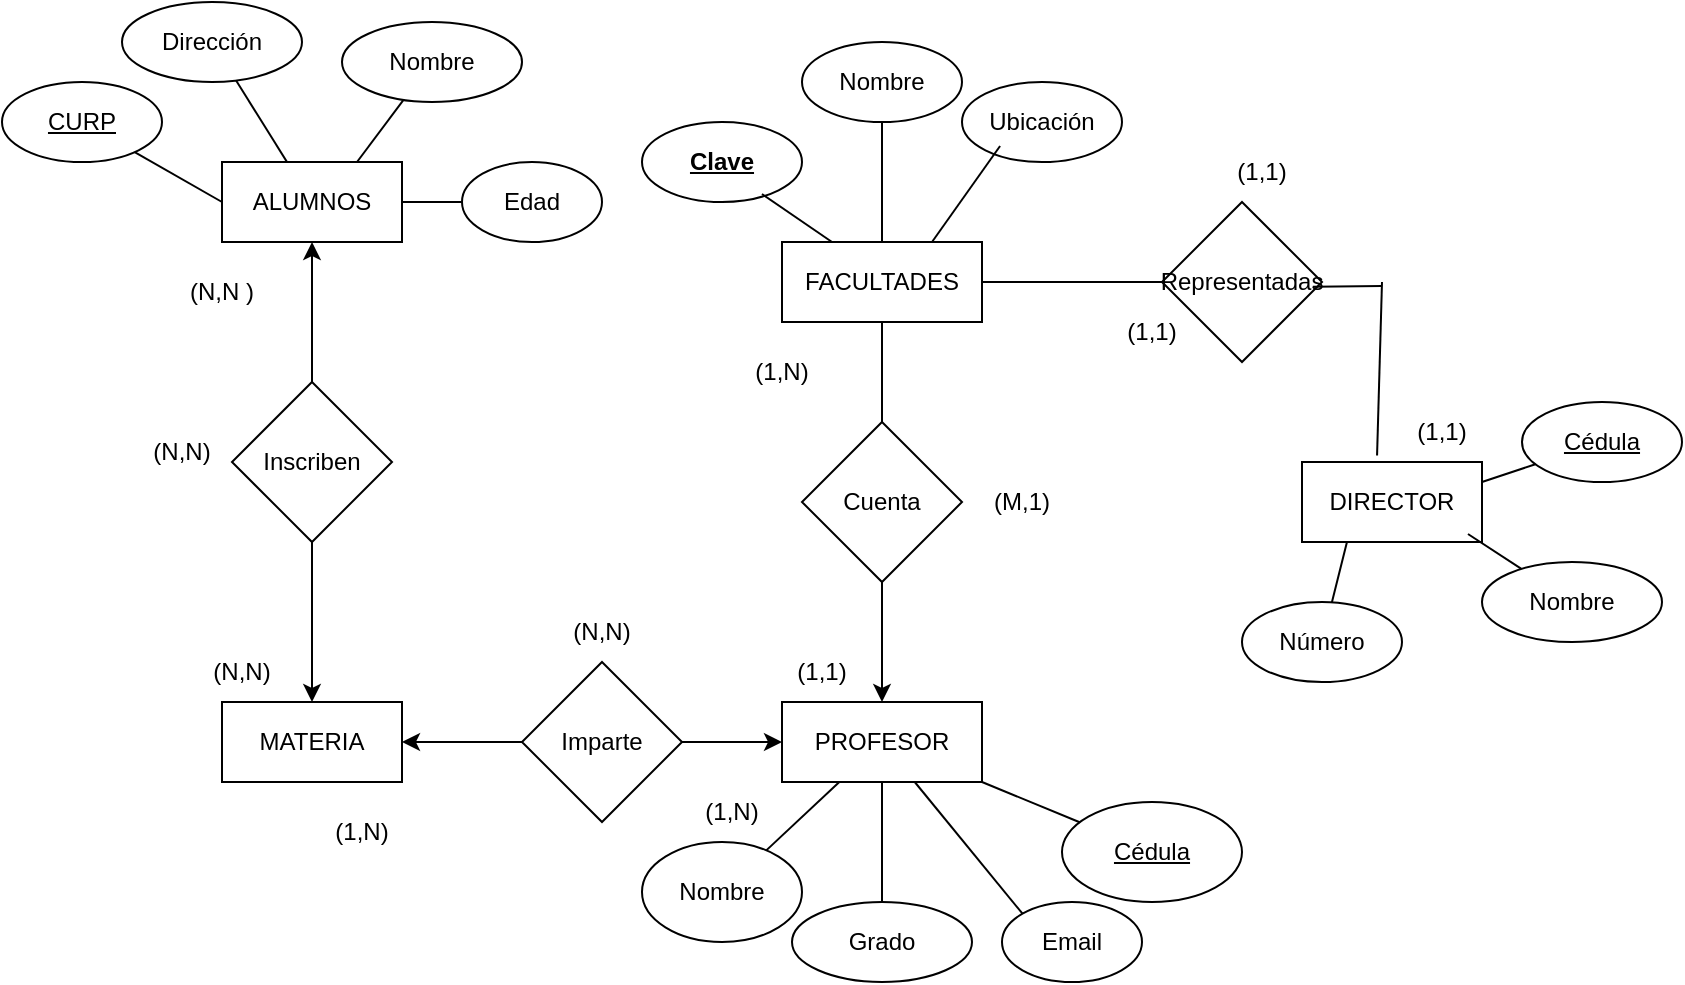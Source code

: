 <mxfile version="21.4.0" type="device">
  <diagram name="Página-1" id="jIxYmsp-MKBtT6vcIS2r">
    <mxGraphModel dx="1862" dy="541" grid="1" gridSize="10" guides="1" tooltips="1" connect="1" arrows="1" fold="1" page="1" pageScale="1" pageWidth="827" pageHeight="1169" math="0" shadow="0">
      <root>
        <mxCell id="0" />
        <mxCell id="1" parent="0" />
        <mxCell id="tVJ_Kvypj_OaXkxYkFTW-1" value="FACULTADES" style="rounded=0;whiteSpace=wrap;html=1;" vertex="1" parent="1">
          <mxGeometry x="350" y="210" width="100" height="40" as="geometry" />
        </mxCell>
        <mxCell id="tVJ_Kvypj_OaXkxYkFTW-2" value="DIRECTOR" style="rounded=0;whiteSpace=wrap;html=1;" vertex="1" parent="1">
          <mxGeometry x="610" y="320" width="90" height="40" as="geometry" />
        </mxCell>
        <mxCell id="tVJ_Kvypj_OaXkxYkFTW-3" value="Representadas" style="rhombus;whiteSpace=wrap;html=1;" vertex="1" parent="1">
          <mxGeometry x="540" y="190" width="80" height="80" as="geometry" />
        </mxCell>
        <mxCell id="tVJ_Kvypj_OaXkxYkFTW-7" value="MATERIA" style="rounded=0;whiteSpace=wrap;html=1;" vertex="1" parent="1">
          <mxGeometry x="70" y="440" width="90" height="40" as="geometry" />
        </mxCell>
        <mxCell id="tVJ_Kvypj_OaXkxYkFTW-8" value="PROFESOR" style="rounded=0;whiteSpace=wrap;html=1;" vertex="1" parent="1">
          <mxGeometry x="350" y="440" width="100" height="40" as="geometry" />
        </mxCell>
        <mxCell id="tVJ_Kvypj_OaXkxYkFTW-9" value="ALUMNOS" style="rounded=0;whiteSpace=wrap;html=1;" vertex="1" parent="1">
          <mxGeometry x="70" y="170" width="90" height="40" as="geometry" />
        </mxCell>
        <mxCell id="tVJ_Kvypj_OaXkxYkFTW-10" value="&lt;u&gt;&lt;b&gt;Clave&lt;/b&gt;&lt;/u&gt;" style="ellipse;whiteSpace=wrap;html=1;" vertex="1" parent="1">
          <mxGeometry x="280" y="150" width="80" height="40" as="geometry" />
        </mxCell>
        <mxCell id="tVJ_Kvypj_OaXkxYkFTW-11" value="Nombre" style="ellipse;whiteSpace=wrap;html=1;" vertex="1" parent="1">
          <mxGeometry x="360" y="110" width="80" height="40" as="geometry" />
        </mxCell>
        <mxCell id="tVJ_Kvypj_OaXkxYkFTW-12" value="Ubicación" style="ellipse;whiteSpace=wrap;html=1;" vertex="1" parent="1">
          <mxGeometry x="440" y="130" width="80" height="40" as="geometry" />
        </mxCell>
        <mxCell id="tVJ_Kvypj_OaXkxYkFTW-16" value="" style="endArrow=none;html=1;rounded=0;exitX=0.75;exitY=0.9;exitDx=0;exitDy=0;exitPerimeter=0;entryX=0.25;entryY=0;entryDx=0;entryDy=0;" edge="1" parent="1" source="tVJ_Kvypj_OaXkxYkFTW-10" target="tVJ_Kvypj_OaXkxYkFTW-1">
          <mxGeometry width="50" height="50" relative="1" as="geometry">
            <mxPoint x="390" y="270" as="sourcePoint" />
            <mxPoint x="440" y="220" as="targetPoint" />
          </mxGeometry>
        </mxCell>
        <mxCell id="tVJ_Kvypj_OaXkxYkFTW-17" value="" style="endArrow=none;html=1;rounded=0;exitX=0.5;exitY=0;exitDx=0;exitDy=0;" edge="1" parent="1" source="tVJ_Kvypj_OaXkxYkFTW-1" target="tVJ_Kvypj_OaXkxYkFTW-11">
          <mxGeometry width="50" height="50" relative="1" as="geometry">
            <mxPoint x="390" y="270" as="sourcePoint" />
            <mxPoint x="440" y="220" as="targetPoint" />
          </mxGeometry>
        </mxCell>
        <mxCell id="tVJ_Kvypj_OaXkxYkFTW-18" value="" style="endArrow=none;html=1;rounded=0;entryX=0.238;entryY=0.8;entryDx=0;entryDy=0;entryPerimeter=0;exitX=0.75;exitY=0;exitDx=0;exitDy=0;" edge="1" parent="1" source="tVJ_Kvypj_OaXkxYkFTW-1" target="tVJ_Kvypj_OaXkxYkFTW-12">
          <mxGeometry width="50" height="50" relative="1" as="geometry">
            <mxPoint x="420" y="220" as="sourcePoint" />
            <mxPoint x="440" y="220" as="targetPoint" />
          </mxGeometry>
        </mxCell>
        <mxCell id="tVJ_Kvypj_OaXkxYkFTW-19" value="&lt;u&gt;Cédula&lt;/u&gt;" style="ellipse;whiteSpace=wrap;html=1;" vertex="1" parent="1">
          <mxGeometry x="720" y="290" width="80" height="40" as="geometry" />
        </mxCell>
        <mxCell id="tVJ_Kvypj_OaXkxYkFTW-20" value="Nombre" style="ellipse;whiteSpace=wrap;html=1;" vertex="1" parent="1">
          <mxGeometry x="700" y="370" width="90" height="40" as="geometry" />
        </mxCell>
        <mxCell id="tVJ_Kvypj_OaXkxYkFTW-21" value="Número" style="ellipse;whiteSpace=wrap;html=1;" vertex="1" parent="1">
          <mxGeometry x="580" y="390" width="80" height="40" as="geometry" />
        </mxCell>
        <mxCell id="tVJ_Kvypj_OaXkxYkFTW-22" value="" style="endArrow=none;html=1;rounded=0;entryX=1;entryY=0.25;entryDx=0;entryDy=0;" edge="1" parent="1" source="tVJ_Kvypj_OaXkxYkFTW-19" target="tVJ_Kvypj_OaXkxYkFTW-2">
          <mxGeometry width="50" height="50" relative="1" as="geometry">
            <mxPoint x="390" y="270" as="sourcePoint" />
            <mxPoint x="440" y="220" as="targetPoint" />
          </mxGeometry>
        </mxCell>
        <mxCell id="tVJ_Kvypj_OaXkxYkFTW-23" value="" style="endArrow=none;html=1;rounded=0;entryX=0.922;entryY=0.9;entryDx=0;entryDy=0;entryPerimeter=0;" edge="1" parent="1" source="tVJ_Kvypj_OaXkxYkFTW-20" target="tVJ_Kvypj_OaXkxYkFTW-2">
          <mxGeometry width="50" height="50" relative="1" as="geometry">
            <mxPoint x="390" y="270" as="sourcePoint" />
            <mxPoint x="440" y="220" as="targetPoint" />
          </mxGeometry>
        </mxCell>
        <mxCell id="tVJ_Kvypj_OaXkxYkFTW-24" value="" style="endArrow=none;html=1;rounded=0;entryX=0.25;entryY=1;entryDx=0;entryDy=0;" edge="1" parent="1" source="tVJ_Kvypj_OaXkxYkFTW-21" target="tVJ_Kvypj_OaXkxYkFTW-2">
          <mxGeometry width="50" height="50" relative="1" as="geometry">
            <mxPoint x="390" y="270" as="sourcePoint" />
            <mxPoint x="440" y="220" as="targetPoint" />
          </mxGeometry>
        </mxCell>
        <mxCell id="tVJ_Kvypj_OaXkxYkFTW-25" value="Dirección" style="ellipse;whiteSpace=wrap;html=1;" vertex="1" parent="1">
          <mxGeometry x="20" y="90" width="90" height="40" as="geometry" />
        </mxCell>
        <mxCell id="tVJ_Kvypj_OaXkxYkFTW-26" value="Nombre" style="ellipse;whiteSpace=wrap;html=1;" vertex="1" parent="1">
          <mxGeometry x="130" y="100" width="90" height="40" as="geometry" />
        </mxCell>
        <mxCell id="tVJ_Kvypj_OaXkxYkFTW-27" value="&lt;u&gt;CURP&lt;/u&gt;" style="ellipse;whiteSpace=wrap;html=1;" vertex="1" parent="1">
          <mxGeometry x="-40" y="130" width="80" height="40" as="geometry" />
        </mxCell>
        <mxCell id="tVJ_Kvypj_OaXkxYkFTW-28" value="Edad" style="ellipse;whiteSpace=wrap;html=1;" vertex="1" parent="1">
          <mxGeometry x="190" y="170" width="70" height="40" as="geometry" />
        </mxCell>
        <mxCell id="tVJ_Kvypj_OaXkxYkFTW-29" value="" style="endArrow=none;html=1;rounded=0;exitX=0.75;exitY=0;exitDx=0;exitDy=0;" edge="1" parent="1" source="tVJ_Kvypj_OaXkxYkFTW-9" target="tVJ_Kvypj_OaXkxYkFTW-26">
          <mxGeometry width="50" height="50" relative="1" as="geometry">
            <mxPoint x="290" y="330" as="sourcePoint" />
            <mxPoint x="340" y="280" as="targetPoint" />
          </mxGeometry>
        </mxCell>
        <mxCell id="tVJ_Kvypj_OaXkxYkFTW-30" value="" style="endArrow=none;html=1;rounded=0;" edge="1" parent="1" source="tVJ_Kvypj_OaXkxYkFTW-9" target="tVJ_Kvypj_OaXkxYkFTW-25">
          <mxGeometry width="50" height="50" relative="1" as="geometry">
            <mxPoint x="290" y="330" as="sourcePoint" />
            <mxPoint x="340" y="280" as="targetPoint" />
          </mxGeometry>
        </mxCell>
        <mxCell id="tVJ_Kvypj_OaXkxYkFTW-31" value="" style="endArrow=none;html=1;rounded=0;" edge="1" parent="1" source="tVJ_Kvypj_OaXkxYkFTW-28" target="tVJ_Kvypj_OaXkxYkFTW-9">
          <mxGeometry width="50" height="50" relative="1" as="geometry">
            <mxPoint x="290" y="330" as="sourcePoint" />
            <mxPoint x="340" y="280" as="targetPoint" />
          </mxGeometry>
        </mxCell>
        <mxCell id="tVJ_Kvypj_OaXkxYkFTW-32" value="" style="endArrow=none;html=1;rounded=0;entryX=0;entryY=0.5;entryDx=0;entryDy=0;" edge="1" parent="1" source="tVJ_Kvypj_OaXkxYkFTW-27" target="tVJ_Kvypj_OaXkxYkFTW-9">
          <mxGeometry width="50" height="50" relative="1" as="geometry">
            <mxPoint x="290" y="330" as="sourcePoint" />
            <mxPoint x="340" y="280" as="targetPoint" />
          </mxGeometry>
        </mxCell>
        <mxCell id="tVJ_Kvypj_OaXkxYkFTW-63" value="" style="edgeStyle=orthogonalEdgeStyle;rounded=0;orthogonalLoop=1;jettySize=auto;html=1;" edge="1" parent="1" source="tVJ_Kvypj_OaXkxYkFTW-33" target="tVJ_Kvypj_OaXkxYkFTW-9">
          <mxGeometry relative="1" as="geometry" />
        </mxCell>
        <mxCell id="tVJ_Kvypj_OaXkxYkFTW-65" value="" style="edgeStyle=orthogonalEdgeStyle;rounded=0;orthogonalLoop=1;jettySize=auto;html=1;" edge="1" parent="1" source="tVJ_Kvypj_OaXkxYkFTW-33" target="tVJ_Kvypj_OaXkxYkFTW-7">
          <mxGeometry relative="1" as="geometry" />
        </mxCell>
        <mxCell id="tVJ_Kvypj_OaXkxYkFTW-33" value="Inscriben" style="rhombus;whiteSpace=wrap;html=1;" vertex="1" parent="1">
          <mxGeometry x="75" y="280" width="80" height="80" as="geometry" />
        </mxCell>
        <mxCell id="tVJ_Kvypj_OaXkxYkFTW-74" value="" style="edgeStyle=orthogonalEdgeStyle;rounded=0;orthogonalLoop=1;jettySize=auto;html=1;" edge="1" parent="1" source="tVJ_Kvypj_OaXkxYkFTW-34" target="tVJ_Kvypj_OaXkxYkFTW-8">
          <mxGeometry relative="1" as="geometry" />
        </mxCell>
        <mxCell id="tVJ_Kvypj_OaXkxYkFTW-34" value="Cuenta" style="rhombus;whiteSpace=wrap;html=1;" vertex="1" parent="1">
          <mxGeometry x="360" y="300" width="80" height="80" as="geometry" />
        </mxCell>
        <mxCell id="tVJ_Kvypj_OaXkxYkFTW-59" value="" style="edgeStyle=orthogonalEdgeStyle;rounded=0;orthogonalLoop=1;jettySize=auto;html=1;" edge="1" parent="1" source="tVJ_Kvypj_OaXkxYkFTW-35" target="tVJ_Kvypj_OaXkxYkFTW-7">
          <mxGeometry relative="1" as="geometry" />
        </mxCell>
        <mxCell id="tVJ_Kvypj_OaXkxYkFTW-61" value="" style="edgeStyle=orthogonalEdgeStyle;rounded=0;orthogonalLoop=1;jettySize=auto;html=1;" edge="1" parent="1" source="tVJ_Kvypj_OaXkxYkFTW-35" target="tVJ_Kvypj_OaXkxYkFTW-8">
          <mxGeometry relative="1" as="geometry" />
        </mxCell>
        <mxCell id="tVJ_Kvypj_OaXkxYkFTW-35" value="Imparte" style="rhombus;whiteSpace=wrap;html=1;" vertex="1" parent="1">
          <mxGeometry x="220" y="420" width="80" height="80" as="geometry" />
        </mxCell>
        <mxCell id="tVJ_Kvypj_OaXkxYkFTW-36" value="&lt;u&gt;Cédula&lt;/u&gt;" style="ellipse;whiteSpace=wrap;html=1;" vertex="1" parent="1">
          <mxGeometry x="490" y="490" width="90" height="50" as="geometry" />
        </mxCell>
        <mxCell id="tVJ_Kvypj_OaXkxYkFTW-37" value="Grado" style="ellipse;whiteSpace=wrap;html=1;" vertex="1" parent="1">
          <mxGeometry x="355" y="540" width="90" height="40" as="geometry" />
        </mxCell>
        <mxCell id="tVJ_Kvypj_OaXkxYkFTW-38" value="Nombre" style="ellipse;whiteSpace=wrap;html=1;" vertex="1" parent="1">
          <mxGeometry x="280" y="510" width="80" height="50" as="geometry" />
        </mxCell>
        <mxCell id="tVJ_Kvypj_OaXkxYkFTW-39" value="Email" style="ellipse;whiteSpace=wrap;html=1;" vertex="1" parent="1">
          <mxGeometry x="460" y="540" width="70" height="40" as="geometry" />
        </mxCell>
        <mxCell id="tVJ_Kvypj_OaXkxYkFTW-40" value="" style="endArrow=none;html=1;rounded=0;" edge="1" parent="1" source="tVJ_Kvypj_OaXkxYkFTW-38" target="tVJ_Kvypj_OaXkxYkFTW-8">
          <mxGeometry width="50" height="50" relative="1" as="geometry">
            <mxPoint x="220" y="420" as="sourcePoint" />
            <mxPoint x="310" y="410" as="targetPoint" />
          </mxGeometry>
        </mxCell>
        <mxCell id="tVJ_Kvypj_OaXkxYkFTW-41" value="" style="endArrow=none;html=1;rounded=0;exitX=0.5;exitY=0;exitDx=0;exitDy=0;entryX=0.5;entryY=1;entryDx=0;entryDy=0;" edge="1" parent="1" source="tVJ_Kvypj_OaXkxYkFTW-37" target="tVJ_Kvypj_OaXkxYkFTW-8">
          <mxGeometry width="50" height="50" relative="1" as="geometry">
            <mxPoint x="220" y="420" as="sourcePoint" />
            <mxPoint x="270" y="370" as="targetPoint" />
          </mxGeometry>
        </mxCell>
        <mxCell id="tVJ_Kvypj_OaXkxYkFTW-42" value="" style="endArrow=none;html=1;rounded=0;exitX=0;exitY=0;exitDx=0;exitDy=0;" edge="1" parent="1" source="tVJ_Kvypj_OaXkxYkFTW-39" target="tVJ_Kvypj_OaXkxYkFTW-8">
          <mxGeometry width="50" height="50" relative="1" as="geometry">
            <mxPoint x="220" y="420" as="sourcePoint" />
            <mxPoint x="270" y="370" as="targetPoint" />
          </mxGeometry>
        </mxCell>
        <mxCell id="tVJ_Kvypj_OaXkxYkFTW-43" value="" style="endArrow=none;html=1;rounded=0;" edge="1" parent="1" source="tVJ_Kvypj_OaXkxYkFTW-36">
          <mxGeometry width="50" height="50" relative="1" as="geometry">
            <mxPoint x="220" y="420" as="sourcePoint" />
            <mxPoint x="450" y="480" as="targetPoint" />
          </mxGeometry>
        </mxCell>
        <mxCell id="tVJ_Kvypj_OaXkxYkFTW-44" value="(1,N)" style="text;html=1;strokeColor=none;fillColor=none;align=center;verticalAlign=middle;whiteSpace=wrap;rounded=0;" vertex="1" parent="1">
          <mxGeometry x="320" y="260" width="60" height="30" as="geometry" />
        </mxCell>
        <mxCell id="tVJ_Kvypj_OaXkxYkFTW-48" value="" style="endArrow=none;html=1;rounded=0;entryX=0;entryY=0.5;entryDx=0;entryDy=0;exitX=1;exitY=0.5;exitDx=0;exitDy=0;" edge="1" parent="1" source="tVJ_Kvypj_OaXkxYkFTW-1" target="tVJ_Kvypj_OaXkxYkFTW-3">
          <mxGeometry width="50" height="50" relative="1" as="geometry">
            <mxPoint x="220" y="420" as="sourcePoint" />
            <mxPoint x="270" y="370" as="targetPoint" />
          </mxGeometry>
        </mxCell>
        <mxCell id="tVJ_Kvypj_OaXkxYkFTW-49" value="(1,1)" style="text;html=1;strokeColor=none;fillColor=none;align=center;verticalAlign=middle;whiteSpace=wrap;rounded=0;" vertex="1" parent="1">
          <mxGeometry x="650" y="290" width="60" height="30" as="geometry" />
        </mxCell>
        <mxCell id="tVJ_Kvypj_OaXkxYkFTW-50" value="(1,1)" style="text;html=1;strokeColor=none;fillColor=none;align=center;verticalAlign=middle;whiteSpace=wrap;rounded=0;" vertex="1" parent="1">
          <mxGeometry x="505" y="240" width="60" height="30" as="geometry" />
        </mxCell>
        <mxCell id="tVJ_Kvypj_OaXkxYkFTW-51" value="" style="endArrow=none;html=1;rounded=0;entryX=0.943;entryY=0.53;entryDx=0;entryDy=0;entryPerimeter=0;" edge="1" parent="1" target="tVJ_Kvypj_OaXkxYkFTW-3">
          <mxGeometry width="50" height="50" relative="1" as="geometry">
            <mxPoint x="650" y="232" as="sourcePoint" />
            <mxPoint x="400" y="350" as="targetPoint" />
          </mxGeometry>
        </mxCell>
        <mxCell id="tVJ_Kvypj_OaXkxYkFTW-52" value="" style="endArrow=none;html=1;rounded=0;exitX=0.417;exitY=-0.082;exitDx=0;exitDy=0;exitPerimeter=0;" edge="1" parent="1" source="tVJ_Kvypj_OaXkxYkFTW-2">
          <mxGeometry width="50" height="50" relative="1" as="geometry">
            <mxPoint x="350" y="400" as="sourcePoint" />
            <mxPoint x="650" y="230" as="targetPoint" />
          </mxGeometry>
        </mxCell>
        <mxCell id="tVJ_Kvypj_OaXkxYkFTW-53" value="(1,N)" style="text;html=1;strokeColor=none;fillColor=none;align=center;verticalAlign=middle;whiteSpace=wrap;rounded=0;" vertex="1" parent="1">
          <mxGeometry x="295" y="480" width="60" height="30" as="geometry" />
        </mxCell>
        <mxCell id="tVJ_Kvypj_OaXkxYkFTW-54" value="(1,N)" style="text;html=1;strokeColor=none;fillColor=none;align=center;verticalAlign=middle;whiteSpace=wrap;rounded=0;" vertex="1" parent="1">
          <mxGeometry x="110" y="490" width="60" height="30" as="geometry" />
        </mxCell>
        <mxCell id="tVJ_Kvypj_OaXkxYkFTW-55" value="(N,N)" style="text;html=1;strokeColor=none;fillColor=none;align=center;verticalAlign=middle;whiteSpace=wrap;rounded=0;" vertex="1" parent="1">
          <mxGeometry x="230" y="390" width="60" height="30" as="geometry" />
        </mxCell>
        <mxCell id="tVJ_Kvypj_OaXkxYkFTW-56" value="" style="endArrow=none;html=1;rounded=0;exitX=0.5;exitY=1;exitDx=0;exitDy=0;" edge="1" parent="1" source="tVJ_Kvypj_OaXkxYkFTW-1" target="tVJ_Kvypj_OaXkxYkFTW-34">
          <mxGeometry width="50" height="50" relative="1" as="geometry">
            <mxPoint x="270" y="320" as="sourcePoint" />
            <mxPoint x="310" y="350" as="targetPoint" />
          </mxGeometry>
        </mxCell>
        <mxCell id="tVJ_Kvypj_OaXkxYkFTW-66" value="(N,N )" style="text;html=1;strokeColor=none;fillColor=none;align=center;verticalAlign=middle;whiteSpace=wrap;rounded=0;" vertex="1" parent="1">
          <mxGeometry x="40" y="220" width="60" height="30" as="geometry" />
        </mxCell>
        <mxCell id="tVJ_Kvypj_OaXkxYkFTW-68" value="(N,N)" style="text;html=1;strokeColor=none;fillColor=none;align=center;verticalAlign=middle;whiteSpace=wrap;rounded=0;" vertex="1" parent="1">
          <mxGeometry x="20" y="300" width="60" height="30" as="geometry" />
        </mxCell>
        <mxCell id="tVJ_Kvypj_OaXkxYkFTW-69" value="(N,N)" style="text;html=1;strokeColor=none;fillColor=none;align=center;verticalAlign=middle;whiteSpace=wrap;rounded=0;" vertex="1" parent="1">
          <mxGeometry x="50" y="410" width="60" height="30" as="geometry" />
        </mxCell>
        <mxCell id="tVJ_Kvypj_OaXkxYkFTW-70" value="(1,1)" style="text;html=1;strokeColor=none;fillColor=none;align=center;verticalAlign=middle;whiteSpace=wrap;rounded=0;" vertex="1" parent="1">
          <mxGeometry x="560" y="160" width="60" height="30" as="geometry" />
        </mxCell>
        <mxCell id="tVJ_Kvypj_OaXkxYkFTW-75" value="(1,1)" style="text;html=1;strokeColor=none;fillColor=none;align=center;verticalAlign=middle;whiteSpace=wrap;rounded=0;" vertex="1" parent="1">
          <mxGeometry x="340" y="410" width="60" height="30" as="geometry" />
        </mxCell>
        <mxCell id="tVJ_Kvypj_OaXkxYkFTW-76" value="(M,1)" style="text;html=1;strokeColor=none;fillColor=none;align=center;verticalAlign=middle;whiteSpace=wrap;rounded=0;" vertex="1" parent="1">
          <mxGeometry x="440" y="325" width="60" height="30" as="geometry" />
        </mxCell>
      </root>
    </mxGraphModel>
  </diagram>
</mxfile>
